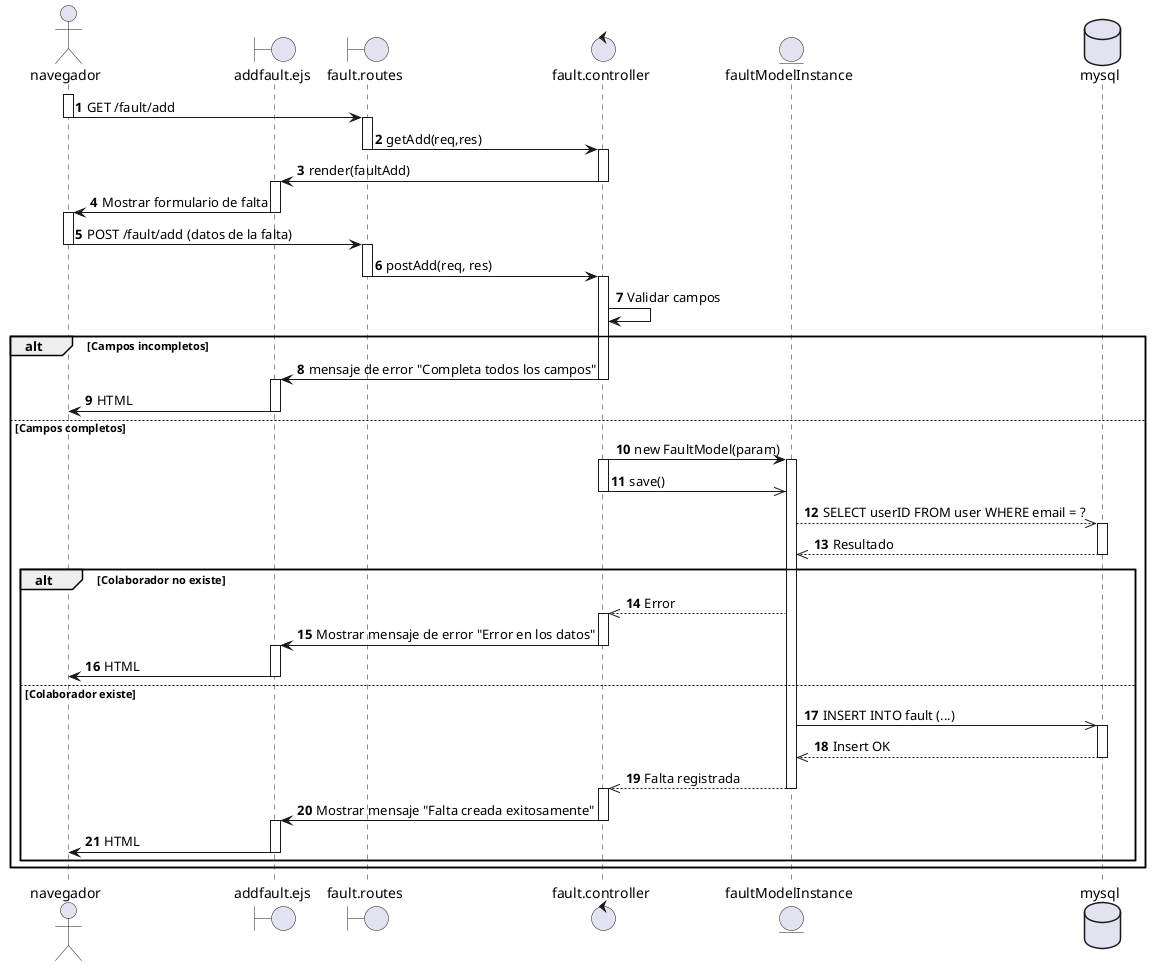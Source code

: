 @startuml
actor navegador
boundary addfault.ejs
boundary fault.routes
control fault.controller
entity faultModelInstance
database mysql

autonumber
' Inicio del flujo
activate navegador
navegador -> fault.routes : GET /fault/add
deactivate navegador

activate fault.routes

fault.routes -> fault.controller : getAdd(req,res)
deactivate fault.routes
activate fault.controller
fault.controller -> addfault.ejs: render(faultAdd)
deactivate fault.controller
activate addfault.ejs
addfault.ejs -> navegador : Mostrar formulario de falta
deactivate addfault.ejs
activate navegador
deactivate fault.routes

' Envío de datos de la falta
navegador -> fault.routes : POST /fault/add (datos de la falta)
deactivate navegador
activate fault.routes

fault.routes -> fault.controller : postAdd(req, res)
deactivate fault.routes
activate fault.controller

' Validación de campos
fault.controller -> fault.controller : Validar campos

alt Campos incompletos
    fault.controller -> addfault.ejs : mensaje de error "Completa todos los campos"
    deactivate fault.controller    
    activate addfault.ejs
    addfault.ejs -> navegador : HTML
    deactivate addfault.ejs
    deactivate fault.routes

else Campos completos
    ' Crear instancia del modelo

    fault.controller -> faultModelInstance : new FaultModel(param)
    activate fault.controller
    ' Verificar si el colaborador existe
    activate faultModelInstance
    fault.controller ->> faultModelInstance : save()
    deactivate fault.controller
    
    

    faultModelInstance -->> mysql : SELECT userID FROM user WHERE email = ?
    activate mysql
    mysql -->> faultModelInstance : Resultado
    
    deactivate mysql

    alt Colaborador no existe
        
        faultModelInstance -->> fault.controller : Error
        activate fault.controller
        fault.controller -> addfault.ejs : Mostrar mensaje de error "Error en los datos"
        deactivate fault.controller
        activate addfault.ejs
        addfault.ejs -> navegador : HTML
        deactivate addfault.ejs
        deactivate fault.controller
        deactivate fault.routes

    else Colaborador existe

        faultModelInstance ->> mysql : INSERT INTO fault (...)
        activate mysql
        mysql -->> faultModelInstance : Insert OK
        deactivate mysql
        faultModelInstance -->> fault.controller : Falta registrada
         deactivate faultModelInstance
        activate fault.controller
      

        ' Notificación de éxito
        fault.controller -> addfault.ejs : Mostrar mensaje "Falta creada exitosamente"
        deactivate fault.controller
        activate addfault.ejs
        addfault.ejs -> navegador : HTML
        deactivate addfault.ejs
        deactivate fault.controller
        deactivate fault.routes
    end
end
@enduml
